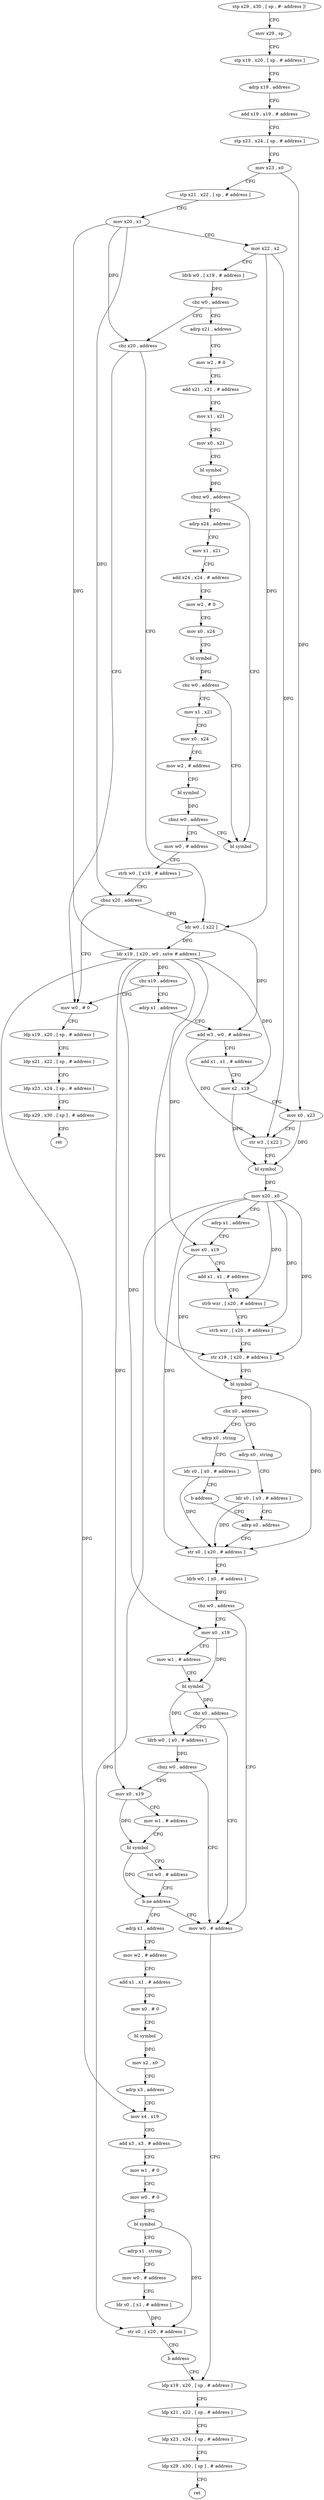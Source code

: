 digraph "func" {
"4275752" [label = "stp x29 , x30 , [ sp , #- address ]!" ]
"4275756" [label = "mov x29 , sp" ]
"4275760" [label = "stp x19 , x20 , [ sp , # address ]" ]
"4275764" [label = "adrp x19 , address" ]
"4275768" [label = "add x19 , x19 , # address" ]
"4275772" [label = "stp x23 , x24 , [ sp , # address ]" ]
"4275776" [label = "mov x23 , x0" ]
"4275780" [label = "stp x21 , x22 , [ sp , # address ]" ]
"4275784" [label = "mov x20 , x1" ]
"4275788" [label = "mov x22 , x2" ]
"4275792" [label = "ldrb w0 , [ x19 , # address ]" ]
"4275796" [label = "cbz w0 , address" ]
"4275928" [label = "adrp x21 , address" ]
"4275800" [label = "cbz x20 , address" ]
"4275932" [label = "mov w2 , # 0" ]
"4275936" [label = "add x21 , x21 , # address" ]
"4275940" [label = "mov x1 , x21" ]
"4275944" [label = "mov x0 , x21" ]
"4275948" [label = "bl symbol" ]
"4275952" [label = "cbnz w0 , address" ]
"4276164" [label = "bl symbol" ]
"4275956" [label = "adrp x24 , address" ]
"4276016" [label = "mov w0 , # 0" ]
"4275804" [label = "ldr w0 , [ x22 ]" ]
"4275960" [label = "mov x1 , x21" ]
"4275964" [label = "add x24 , x24 , # address" ]
"4275968" [label = "mov w2 , # 0" ]
"4275972" [label = "mov x0 , x24" ]
"4275976" [label = "bl symbol" ]
"4275980" [label = "cbz w0 , address" ]
"4275984" [label = "mov x1 , x21" ]
"4276020" [label = "ldp x19 , x20 , [ sp , # address ]" ]
"4276024" [label = "ldp x21 , x22 , [ sp , # address ]" ]
"4276028" [label = "ldp x23 , x24 , [ sp , # address ]" ]
"4276032" [label = "ldp x29 , x30 , [ sp ] , # address" ]
"4276036" [label = "ret" ]
"4275808" [label = "ldr x19 , [ x20 , w0 , sxtw # address ]" ]
"4275812" [label = "cbz x19 , address" ]
"4275816" [label = "adrp x1 , address" ]
"4275988" [label = "mov x0 , x24" ]
"4275992" [label = "mov w2 , # address" ]
"4275996" [label = "bl symbol" ]
"4276000" [label = "cbnz w0 , address" ]
"4276004" [label = "mov w0 , # address" ]
"4275820" [label = "add w3 , w0 , # address" ]
"4275824" [label = "add x1 , x1 , # address" ]
"4275828" [label = "mov x2 , x19" ]
"4275832" [label = "mov x0 , x23" ]
"4275836" [label = "str w3 , [ x22 ]" ]
"4275840" [label = "bl symbol" ]
"4275844" [label = "mov x20 , x0" ]
"4275848" [label = "adrp x1 , address" ]
"4275852" [label = "mov x0 , x19" ]
"4275856" [label = "add x1 , x1 , # address" ]
"4275860" [label = "strb wzr , [ x20 , # address ]" ]
"4275864" [label = "strb wzr , [ x20 , # address ]" ]
"4275868" [label = "str x19 , [ x20 , # address ]" ]
"4275872" [label = "bl symbol" ]
"4275876" [label = "cbz x0 , address" ]
"4276152" [label = "adrp x0 , string" ]
"4275880" [label = "adrp x0 , string" ]
"4276008" [label = "strb w0 , [ x19 , # address ]" ]
"4276012" [label = "cbnz x20 , address" ]
"4276156" [label = "ldr s0 , [ x0 , # address ]" ]
"4276160" [label = "b address" ]
"4275888" [label = "adrp x0 , address" ]
"4275884" [label = "ldr s0 , [ x0 , # address ]" ]
"4275892" [label = "str s0 , [ x20 , # address ]" ]
"4275896" [label = "ldrb w0 , [ x0 , # address ]" ]
"4275900" [label = "cbz w0 , address" ]
"4276040" [label = "mov x0 , x19" ]
"4275904" [label = "mov w0 , # address" ]
"4276044" [label = "mov w1 , # address" ]
"4276048" [label = "bl symbol" ]
"4276052" [label = "cbz x0 , address" ]
"4276056" [label = "ldrb w0 , [ x0 , # address ]" ]
"4275908" [label = "ldp x19 , x20 , [ sp , # address ]" ]
"4276060" [label = "cbnz w0 , address" ]
"4276064" [label = "mov x0 , x19" ]
"4276068" [label = "mov w1 , # address" ]
"4276072" [label = "bl symbol" ]
"4276076" [label = "tst w0 , # address" ]
"4276080" [label = "b.ne address" ]
"4276084" [label = "adrp x1 , address" ]
"4276088" [label = "mov w2 , # address" ]
"4276092" [label = "add x1 , x1 , # address" ]
"4276096" [label = "mov x0 , # 0" ]
"4276100" [label = "bl symbol" ]
"4276104" [label = "mov x2 , x0" ]
"4276108" [label = "adrp x3 , address" ]
"4276112" [label = "mov x4 , x19" ]
"4276116" [label = "add x3 , x3 , # address" ]
"4276120" [label = "mov w1 , # 0" ]
"4276124" [label = "mov w0 , # 0" ]
"4276128" [label = "bl symbol" ]
"4276132" [label = "adrp x1 , string" ]
"4276136" [label = "mov w0 , # address" ]
"4276140" [label = "ldr s0 , [ x1 , # address ]" ]
"4276144" [label = "str s0 , [ x20 , # address ]" ]
"4276148" [label = "b address" ]
"4275912" [label = "ldp x21 , x22 , [ sp , # address ]" ]
"4275916" [label = "ldp x23 , x24 , [ sp , # address ]" ]
"4275920" [label = "ldp x29 , x30 , [ sp ] , # address" ]
"4275924" [label = "ret" ]
"4275752" -> "4275756" [ label = "CFG" ]
"4275756" -> "4275760" [ label = "CFG" ]
"4275760" -> "4275764" [ label = "CFG" ]
"4275764" -> "4275768" [ label = "CFG" ]
"4275768" -> "4275772" [ label = "CFG" ]
"4275772" -> "4275776" [ label = "CFG" ]
"4275776" -> "4275780" [ label = "CFG" ]
"4275776" -> "4275832" [ label = "DFG" ]
"4275780" -> "4275784" [ label = "CFG" ]
"4275784" -> "4275788" [ label = "CFG" ]
"4275784" -> "4275800" [ label = "DFG" ]
"4275784" -> "4275808" [ label = "DFG" ]
"4275784" -> "4276012" [ label = "DFG" ]
"4275788" -> "4275792" [ label = "CFG" ]
"4275788" -> "4275804" [ label = "DFG" ]
"4275788" -> "4275836" [ label = "DFG" ]
"4275792" -> "4275796" [ label = "DFG" ]
"4275796" -> "4275928" [ label = "CFG" ]
"4275796" -> "4275800" [ label = "CFG" ]
"4275928" -> "4275932" [ label = "CFG" ]
"4275800" -> "4276016" [ label = "CFG" ]
"4275800" -> "4275804" [ label = "CFG" ]
"4275932" -> "4275936" [ label = "CFG" ]
"4275936" -> "4275940" [ label = "CFG" ]
"4275940" -> "4275944" [ label = "CFG" ]
"4275944" -> "4275948" [ label = "CFG" ]
"4275948" -> "4275952" [ label = "DFG" ]
"4275952" -> "4276164" [ label = "CFG" ]
"4275952" -> "4275956" [ label = "CFG" ]
"4275956" -> "4275960" [ label = "CFG" ]
"4276016" -> "4276020" [ label = "CFG" ]
"4275804" -> "4275808" [ label = "DFG" ]
"4275804" -> "4275820" [ label = "DFG" ]
"4275960" -> "4275964" [ label = "CFG" ]
"4275964" -> "4275968" [ label = "CFG" ]
"4275968" -> "4275972" [ label = "CFG" ]
"4275972" -> "4275976" [ label = "CFG" ]
"4275976" -> "4275980" [ label = "DFG" ]
"4275980" -> "4276164" [ label = "CFG" ]
"4275980" -> "4275984" [ label = "CFG" ]
"4275984" -> "4275988" [ label = "CFG" ]
"4276020" -> "4276024" [ label = "CFG" ]
"4276024" -> "4276028" [ label = "CFG" ]
"4276028" -> "4276032" [ label = "CFG" ]
"4276032" -> "4276036" [ label = "CFG" ]
"4275808" -> "4275812" [ label = "DFG" ]
"4275808" -> "4275828" [ label = "DFG" ]
"4275808" -> "4275852" [ label = "DFG" ]
"4275808" -> "4275868" [ label = "DFG" ]
"4275808" -> "4276040" [ label = "DFG" ]
"4275808" -> "4276064" [ label = "DFG" ]
"4275808" -> "4276112" [ label = "DFG" ]
"4275812" -> "4276016" [ label = "CFG" ]
"4275812" -> "4275816" [ label = "CFG" ]
"4275816" -> "4275820" [ label = "CFG" ]
"4275988" -> "4275992" [ label = "CFG" ]
"4275992" -> "4275996" [ label = "CFG" ]
"4275996" -> "4276000" [ label = "DFG" ]
"4276000" -> "4276164" [ label = "CFG" ]
"4276000" -> "4276004" [ label = "CFG" ]
"4276004" -> "4276008" [ label = "CFG" ]
"4275820" -> "4275824" [ label = "CFG" ]
"4275820" -> "4275836" [ label = "DFG" ]
"4275824" -> "4275828" [ label = "CFG" ]
"4275828" -> "4275832" [ label = "CFG" ]
"4275828" -> "4275840" [ label = "DFG" ]
"4275832" -> "4275836" [ label = "CFG" ]
"4275832" -> "4275840" [ label = "DFG" ]
"4275836" -> "4275840" [ label = "CFG" ]
"4275840" -> "4275844" [ label = "DFG" ]
"4275844" -> "4275848" [ label = "CFG" ]
"4275844" -> "4275860" [ label = "DFG" ]
"4275844" -> "4275864" [ label = "DFG" ]
"4275844" -> "4275868" [ label = "DFG" ]
"4275844" -> "4275892" [ label = "DFG" ]
"4275844" -> "4276144" [ label = "DFG" ]
"4275848" -> "4275852" [ label = "CFG" ]
"4275852" -> "4275856" [ label = "CFG" ]
"4275852" -> "4275872" [ label = "DFG" ]
"4275856" -> "4275860" [ label = "CFG" ]
"4275860" -> "4275864" [ label = "CFG" ]
"4275864" -> "4275868" [ label = "CFG" ]
"4275868" -> "4275872" [ label = "CFG" ]
"4275872" -> "4275876" [ label = "DFG" ]
"4275872" -> "4275892" [ label = "DFG" ]
"4275876" -> "4276152" [ label = "CFG" ]
"4275876" -> "4275880" [ label = "CFG" ]
"4276152" -> "4276156" [ label = "CFG" ]
"4275880" -> "4275884" [ label = "CFG" ]
"4276008" -> "4276012" [ label = "CFG" ]
"4276012" -> "4275804" [ label = "CFG" ]
"4276012" -> "4276016" [ label = "CFG" ]
"4276156" -> "4276160" [ label = "CFG" ]
"4276156" -> "4275892" [ label = "DFG" ]
"4276160" -> "4275888" [ label = "CFG" ]
"4275888" -> "4275892" [ label = "CFG" ]
"4275884" -> "4275888" [ label = "CFG" ]
"4275884" -> "4275892" [ label = "DFG" ]
"4275892" -> "4275896" [ label = "CFG" ]
"4275896" -> "4275900" [ label = "DFG" ]
"4275900" -> "4276040" [ label = "CFG" ]
"4275900" -> "4275904" [ label = "CFG" ]
"4276040" -> "4276044" [ label = "CFG" ]
"4276040" -> "4276048" [ label = "DFG" ]
"4275904" -> "4275908" [ label = "CFG" ]
"4276044" -> "4276048" [ label = "CFG" ]
"4276048" -> "4276052" [ label = "DFG" ]
"4276048" -> "4276056" [ label = "DFG" ]
"4276052" -> "4275904" [ label = "CFG" ]
"4276052" -> "4276056" [ label = "CFG" ]
"4276056" -> "4276060" [ label = "DFG" ]
"4275908" -> "4275912" [ label = "CFG" ]
"4276060" -> "4275904" [ label = "CFG" ]
"4276060" -> "4276064" [ label = "CFG" ]
"4276064" -> "4276068" [ label = "CFG" ]
"4276064" -> "4276072" [ label = "DFG" ]
"4276068" -> "4276072" [ label = "CFG" ]
"4276072" -> "4276076" [ label = "CFG" ]
"4276072" -> "4276080" [ label = "DFG" ]
"4276076" -> "4276080" [ label = "CFG" ]
"4276080" -> "4275904" [ label = "CFG" ]
"4276080" -> "4276084" [ label = "CFG" ]
"4276084" -> "4276088" [ label = "CFG" ]
"4276088" -> "4276092" [ label = "CFG" ]
"4276092" -> "4276096" [ label = "CFG" ]
"4276096" -> "4276100" [ label = "CFG" ]
"4276100" -> "4276104" [ label = "DFG" ]
"4276104" -> "4276108" [ label = "CFG" ]
"4276108" -> "4276112" [ label = "CFG" ]
"4276112" -> "4276116" [ label = "CFG" ]
"4276116" -> "4276120" [ label = "CFG" ]
"4276120" -> "4276124" [ label = "CFG" ]
"4276124" -> "4276128" [ label = "CFG" ]
"4276128" -> "4276132" [ label = "CFG" ]
"4276128" -> "4276144" [ label = "DFG" ]
"4276132" -> "4276136" [ label = "CFG" ]
"4276136" -> "4276140" [ label = "CFG" ]
"4276140" -> "4276144" [ label = "DFG" ]
"4276144" -> "4276148" [ label = "CFG" ]
"4276148" -> "4275908" [ label = "CFG" ]
"4275912" -> "4275916" [ label = "CFG" ]
"4275916" -> "4275920" [ label = "CFG" ]
"4275920" -> "4275924" [ label = "CFG" ]
}

